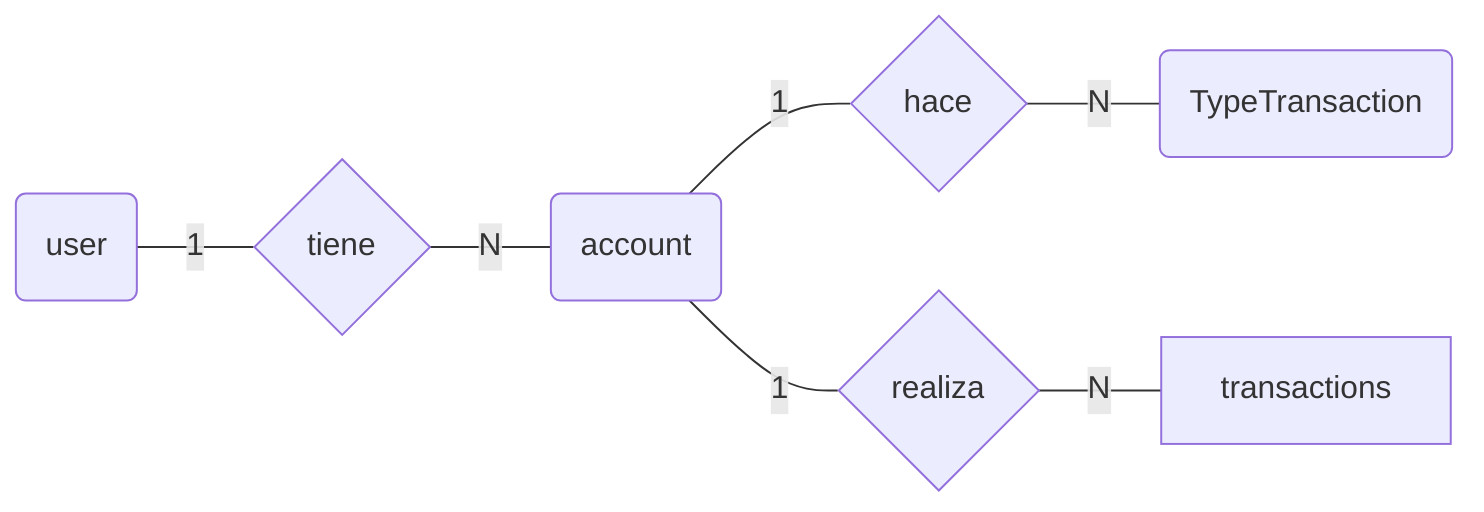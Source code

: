 flowchart LR

U(user)
A(account)
Tt(TypeTransaction)

TIE{tiene}
HACE{hace}
REALIZA{realiza}


U ---|1| TIE 
TIE ---|N| A
A --- |1| HACE & REALIZA
REALIZA ---|N|transactions
HACE ---|N| Tt